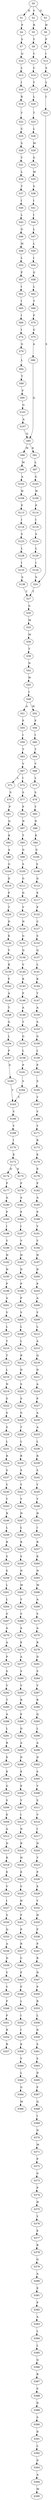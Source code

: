strict digraph  {
	S0 -> S1 [ label = K ];
	S0 -> S2 [ label = V ];
	S0 -> S3 [ label = G ];
	S1 -> S4 [ label = P ];
	S2 -> S5 [ label = R ];
	S3 -> S6 [ label = W ];
	S4 -> S7 [ label = S ];
	S5 -> S8 [ label = Y ];
	S6 -> S9 [ label = P ];
	S7 -> S10 [ label = Q ];
	S8 -> S11 [ label = C ];
	S9 -> S12 [ label = I ];
	S10 -> S13 [ label = L ];
	S11 -> S14 [ label = C ];
	S12 -> S15 [ label = S ];
	S13 -> S16 [ label = I ];
	S14 -> S17 [ label = Y ];
	S15 -> S18 [ label = L ];
	S16 -> S19 [ label = R ];
	S17 -> S20 [ label = L ];
	S18 -> S21 [ label = I ];
	S19 -> S22 [ label = Y ];
	S20 -> S23 [ label = T ];
	S21 -> S24 [ label = S ];
	S22 -> S25 [ label = C ];
	S23 -> S26 [ label = L ];
	S24 -> S27 [ label = T ];
	S25 -> S28 [ label = S ];
	S26 -> S29 [ label = M ];
	S27 -> S30 [ label = G ];
	S28 -> S31 [ label = Y ];
	S29 -> S32 [ label = G ];
	S30 -> S33 [ label = M ];
	S31 -> S34 [ label = L ];
	S32 -> S35 [ label = M ];
	S33 -> S36 [ label = M ];
	S34 -> S37 [ label = T ];
	S35 -> S38 [ label = S ];
	S36 -> S39 [ label = T ];
	S37 -> S40 [ label = I ];
	S38 -> S41 [ label = I ];
	S39 -> S42 [ label = N ];
	S40 -> S43 [ label = L ];
	S41 -> S44 [ label = I ];
	S42 -> S45 [ label = W ];
	S43 -> S46 [ label = G ];
	S44 -> S47 [ label = L ];
	S45 -> S48 [ label = I ];
	S46 -> S49 [ label = M ];
	S47 -> S50 [ label = L ];
	S48 -> S51 [ label = A ];
	S48 -> S52 [ label = M ];
	S49 -> S53 [ label = L ];
	S50 -> S54 [ label = I ];
	S51 -> S55 [ label = F ];
	S52 -> S56 [ label = F ];
	S53 -> S57 [ label = F ];
	S54 -> S58 [ label = G ];
	S55 -> S59 [ label = I ];
	S56 -> S60 [ label = I ];
	S57 -> S61 [ label = I ];
	S58 -> S62 [ label = L ];
	S59 -> S63 [ label = T ];
	S60 -> S64 [ label = T ];
	S61 -> S65 [ label = I ];
	S62 -> S66 [ label = T ];
	S63 -> S67 [ label = V ];
	S64 -> S68 [ label = V ];
	S65 -> S69 [ label = I ];
	S66 -> S70 [ label = F ];
	S67 -> S71 [ label = L ];
	S67 -> S72 [ label = I ];
	S68 -> S73 [ label = L ];
	S69 -> S74 [ label = I ];
	S70 -> S75 [ label = G ];
	S71 -> S76 [ label = S ];
	S72 -> S77 [ label = S ];
	S73 -> S78 [ label = S ];
	S74 -> S79 [ label = G ];
	S75 -> S80 [ label = A ];
	S76 -> S81 [ label = P ];
	S77 -> S82 [ label = P ];
	S78 -> S83 [ label = T ];
	S79 -> S84 [ label = L ];
	S80 -> S85 [ label = Q ];
	S81 -> S86 [ label = Q ];
	S82 -> S87 [ label = N ];
	S83 -> S88 [ label = N ];
	S84 -> S89 [ label = T ];
	S85 -> S90 [ label = M ];
	S85 -> S91 [ label = K ];
	S86 -> S92 [ label = K ];
	S87 -> S93 [ label = T ];
	S88 -> S94 [ label = K ];
	S89 -> S95 [ label = F ];
	S90 -> S96 [ label = M ];
	S91 -> S97 [ label = L ];
	S92 -> S98 [ label = A ];
	S93 -> S99 [ label = G ];
	S94 -> S100 [ label = G ];
	S95 -> S101 [ label = G ];
	S96 -> S102 [ label = A ];
	S97 -> S103 [ label = G ];
	S98 -> S104 [ label = G ];
	S99 -> S105 [ label = S ];
	S100 -> S106 [ label = S ];
	S101 -> S107 [ label = A ];
	S102 -> S108 [ label = W ];
	S103 -> S109 [ label = W ];
	S104 -> S110 [ label = D ];
	S105 -> S111 [ label = G ];
	S106 -> S112 [ label = G ];
	S107 -> S85 [ label = Q ];
	S108 -> S113 [ label = P ];
	S109 -> S114 [ label = P ];
	S110 -> S115 [ label = P ];
	S111 -> S116 [ label = D ];
	S112 -> S117 [ label = E ];
	S113 -> S118 [ label = I ];
	S114 -> S119 [ label = I ];
	S115 -> S120 [ label = T ];
	S116 -> S121 [ label = V ];
	S117 -> S122 [ label = P ];
	S118 -> S123 [ label = S ];
	S119 -> S124 [ label = S ];
	S120 -> S125 [ label = D ];
	S121 -> S126 [ label = N ];
	S122 -> S127 [ label = C ];
	S123 -> S128 [ label = L ];
	S124 -> S129 [ label = L ];
	S125 -> S130 [ label = K ];
	S126 -> S131 [ label = G ];
	S127 -> S132 [ label = S ];
	S128 -> S133 [ label = I ];
	S129 -> S134 [ label = I ];
	S130 -> S135 [ label = V ];
	S131 -> S136 [ label = Q ];
	S132 -> S137 [ label = Q ];
	S133 -> S138 [ label = S ];
	S134 -> S24 [ label = S ];
	S135 -> S139 [ label = R ];
	S136 -> S140 [ label = V ];
	S137 -> S141 [ label = L ];
	S138 -> S27 [ label = T ];
	S139 -> S142 [ label = F ];
	S140 -> S143 [ label = K ];
	S141 -> S144 [ label = K ];
	S142 -> S145 [ label = A ];
	S143 -> S146 [ label = F ];
	S144 -> S147 [ label = Y ];
	S145 -> S148 [ label = T ];
	S146 -> S149 [ label = A ];
	S147 -> S150 [ label = A ];
	S148 -> S151 [ label = G ];
	S149 -> S152 [ label = T ];
	S150 -> S153 [ label = S ];
	S151 -> S154 [ label = L ];
	S152 -> S155 [ label = G ];
	S153 -> S156 [ label = G ];
	S154 -> S157 [ label = P ];
	S155 -> S158 [ label = L ];
	S156 -> S159 [ label = L ];
	S157 -> S160 [ label = S ];
	S158 -> S161 [ label = P ];
	S159 -> S162 [ label = P ];
	S160 -> S163 [ label = Y ];
	S161 -> S164 [ label = S ];
	S162 -> S165 [ label = S ];
	S163 -> S166 [ label = V ];
	S164 -> S163 [ label = Y ];
	S165 -> S167 [ label = Y ];
	S166 -> S168 [ label = Y ];
	S167 -> S169 [ label = V ];
	S168 -> S170 [ label = I ];
	S169 -> S171 [ label = Y ];
	S170 -> S172 [ label = E ];
	S171 -> S173 [ label = R ];
	S172 -> S174 [ label = D ];
	S172 -> S175 [ label = E ];
	S173 -> S176 [ label = E ];
	S174 -> S177 [ label = P ];
	S175 -> S178 [ label = P ];
	S176 -> S179 [ label = E ];
	S177 -> S180 [ label = A ];
	S178 -> S181 [ label = A ];
	S179 -> S182 [ label = P ];
	S180 -> S183 [ label = P ];
	S181 -> S184 [ label = P ];
	S182 -> S185 [ label = A ];
	S183 -> S186 [ label = I ];
	S184 -> S187 [ label = I ];
	S185 -> S188 [ label = P ];
	S186 -> S189 [ label = V ];
	S187 -> S190 [ label = V ];
	S188 -> S191 [ label = V ];
	S189 -> S192 [ label = H ];
	S190 -> S193 [ label = H ];
	S191 -> S194 [ label = V ];
	S192 -> S195 [ label = H ];
	S193 -> S196 [ label = D ];
	S194 -> S197 [ label = H ];
	S195 -> S198 [ label = P ];
	S196 -> S199 [ label = P ];
	S197 -> S200 [ label = D ];
	S198 -> S201 [ label = A ];
	S199 -> S202 [ label = P ];
	S200 -> S203 [ label = P ];
	S201 -> S204 [ label = V ];
	S202 -> S205 [ label = V ];
	S203 -> S206 [ label = A ];
	S204 -> S207 [ label = L ];
	S205 -> S208 [ label = L ];
	S206 -> S209 [ label = V ];
	S207 -> S210 [ label = T ];
	S208 -> S211 [ label = L ];
	S209 -> S212 [ label = L ];
	S210 -> S213 [ label = T ];
	S211 -> S214 [ label = R ];
	S212 -> S215 [ label = A ];
	S213 -> S216 [ label = L ];
	S214 -> S217 [ label = D ];
	S215 -> S218 [ label = Q ];
	S216 -> S219 [ label = N ];
	S217 -> S220 [ label = S ];
	S218 -> S221 [ label = D ];
	S219 -> S222 [ label = S ];
	S220 -> S223 [ label = S ];
	S221 -> S224 [ label = A ];
	S222 -> S225 [ label = S ];
	S223 -> S226 [ label = G ];
	S224 -> S227 [ label = P ];
	S225 -> S228 [ label = S ];
	S226 -> S229 [ label = T ];
	S227 -> S230 [ label = A ];
	S228 -> S231 [ label = L ];
	S229 -> S232 [ label = L ];
	S230 -> S233 [ label = A ];
	S231 -> S234 [ label = R ];
	S232 -> S235 [ label = R ];
	S233 -> S236 [ label = L ];
	S234 -> S237 [ label = S ];
	S235 -> S238 [ label = S ];
	S236 -> S239 [ label = R ];
	S237 -> S240 [ label = Y ];
	S238 -> S241 [ label = Y ];
	S239 -> S242 [ label = S ];
	S240 -> S243 [ label = Y ];
	S241 -> S244 [ label = Y ];
	S242 -> S245 [ label = Y ];
	S243 -> S246 [ label = R ];
	S244 -> S247 [ label = H ];
	S245 -> S248 [ label = Y ];
	S246 -> S249 [ label = L ];
	S247 -> S250 [ label = L ];
	S248 -> S251 [ label = H ];
	S249 -> S252 [ label = R ];
	S250 -> S253 [ label = R ];
	S251 -> S254 [ label = I ];
	S252 -> S255 [ label = S ];
	S253 -> S256 [ label = S ];
	S254 -> S257 [ label = R ];
	S255 -> S258 [ label = S ];
	S256 -> S259 [ label = N ];
	S257 -> S260 [ label = K ];
	S258 -> S261 [ label = L ];
	S259 -> S262 [ label = M ];
	S260 -> S263 [ label = N ];
	S261 -> S264 [ label = L ];
	S262 -> S265 [ label = V ];
	S263 -> S266 [ label = M ];
	S264 -> S267 [ label = S ];
	S265 -> S268 [ label = S ];
	S266 -> S269 [ label = A ];
	S267 -> S270 [ label = A ];
	S268 -> S271 [ label = A ];
	S269 -> S272 [ label = S ];
	S270 -> S273 [ label = A ];
	S271 -> S274 [ label = E ];
	S272 -> S275 [ label = A ];
	S273 -> S276 [ label = P ];
	S274 -> S277 [ label = A ];
	S275 -> S278 [ label = R ];
	S276 -> S279 [ label = S ];
	S277 -> S280 [ label = S ];
	S278 -> S281 [ label = D ];
	S279 -> S282 [ label = V ];
	S280 -> S283 [ label = V ];
	S281 -> S284 [ label = S ];
	S282 -> S285 [ label = T ];
	S283 -> S286 [ label = R ];
	S284 -> S287 [ label = V ];
	S285 -> S288 [ label = A ];
	S286 -> S289 [ label = E ];
	S287 -> S290 [ label = R ];
	S288 -> S291 [ label = L ];
	S289 -> S292 [ label = Q ];
	S290 -> S293 [ label = Q ];
	S291 -> S294 [ label = R ];
	S292 -> S295 [ label = A ];
	S293 -> S296 [ label = L ];
	S294 -> S297 [ label = E ];
	S295 -> S298 [ label = D ];
	S296 -> S299 [ label = A ];
	S297 -> S300 [ label = E ];
	S298 -> S301 [ label = E ];
	S299 -> S302 [ label = D ];
	S300 -> S303 [ label = G ];
	S301 -> S304 [ label = E ];
	S302 -> S305 [ label = S ];
	S303 -> S306 [ label = S ];
	S304 -> S307 [ label = V ];
	S305 -> S308 [ label = V ];
	S306 -> S309 [ label = E ];
	S307 -> S310 [ label = I ];
	S308 -> S311 [ label = S ];
	S309 -> S312 [ label = A ];
	S310 -> S313 [ label = N ];
	S311 -> S314 [ label = V ];
	S312 -> S315 [ label = D ];
	S313 -> S316 [ label = R ];
	S314 -> S317 [ label = I ];
	S315 -> S318 [ label = R ];
	S316 -> S319 [ label = H ];
	S317 -> S320 [ label = N ];
	S318 -> S321 [ label = E ];
	S319 -> S322 [ label = E ];
	S320 -> S323 [ label = T ];
	S321 -> S324 [ label = V ];
	S322 -> S325 [ label = V ];
	S323 -> S326 [ label = P ];
	S324 -> S327 [ label = I ];
	S325 -> S328 [ label = H ];
	S326 -> S329 [ label = E ];
	S327 -> S330 [ label = S ];
	S328 -> S331 [ label = F ];
	S329 -> S332 [ label = V ];
	S330 -> S333 [ label = Q ];
	S331 -> S334 [ label = P ];
	S332 -> S335 [ label = H ];
	S333 -> S336 [ label = A ];
	S334 -> S337 [ label = R ];
	S335 -> S338 [ label = F ];
	S336 -> S339 [ label = D ];
	S337 -> S340 [ label = C ];
	S338 -> S341 [ label = P ];
	S339 -> S342 [ label = V ];
	S340 -> S343 [ label = F ];
	S341 -> S344 [ label = R ];
	S342 -> S345 [ label = Y ];
	S343 -> S346 [ label = F ];
	S344 -> S347 [ label = N ];
	S345 -> S348 [ label = F ];
	S346 -> S349 [ label = L ];
	S347 -> S350 [ label = P ];
	S348 -> S351 [ label = P ];
	S349 -> S352 [ label = I ];
	S350 -> S353 [ label = R ];
	S351 -> S354 [ label = R ];
	S352 -> S355 [ label = I ];
	S353 -> S356 [ label = L ];
	S354 -> S357 [ label = R ];
	S355 -> S358 [ label = K ];
	S356 -> S359 [ label = D ];
	S358 -> S360 [ label = V ];
	S359 -> S361 [ label = S ];
	S360 -> S362 [ label = L ];
	S361 -> S363 [ label = S ];
	S362 -> S364 [ label = G ];
	S363 -> S365 [ label = D ];
	S364 -> S366 [ label = M ];
	S365 -> S367 [ label = F ];
	S367 -> S368 [ label = Q ];
	S368 -> S369 [ label = I ];
	S369 -> S370 [ label = N ];
	S370 -> S371 [ label = M ];
	S371 -> S372 [ label = P ];
	S372 -> S373 [ label = G ];
	S373 -> S374 [ label = P ];
	S374 -> S375 [ label = H ];
	S375 -> S376 [ label = V ];
	S376 -> S377 [ label = E ];
	S377 -> S378 [ label = R ];
	S378 -> S379 [ label = G ];
	S379 -> S380 [ label = A ];
	S380 -> S381 [ label = E ];
	S381 -> S382 [ label = P ];
	S382 -> S383 [ label = A ];
	S383 -> S384 [ label = L ];
	S384 -> S385 [ label = L ];
	S385 -> S386 [ label = Q ];
	S386 -> S387 [ label = R ];
	S387 -> S388 [ label = S ];
	S388 -> S389 [ label = D ];
	S389 -> S390 [ label = S ];
	S390 -> S391 [ label = D ];
	S391 -> S392 [ label = L ];
	S392 -> S393 [ label = D ];
	S393 -> S394 [ label = A ];
	S394 -> S395 [ label = M ];
}

